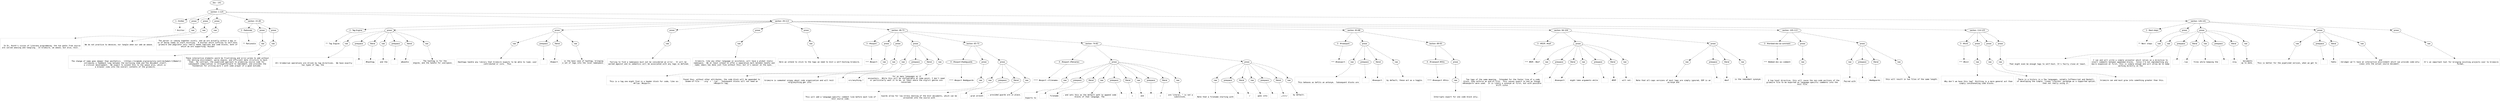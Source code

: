 digraph hierarchy {

node [fontname=Helvetica]
edge [style=dashed]

doc_0 [label="doc - 141"]


doc_0 -> { section_1}
{rank=same; section_1}

section_1 [label="section: 1-125"]


section_1 -> { header_2 prose_3 prose_4 prose_5 section_6 section_7 section_8}
{rank=same; header_2 prose_3 prose_4 prose_5 section_6 section_7 section_8}

header_2 [label="1 : Knitter"]

prose_3 [label="prose"]

prose_4 [label="prose"]

prose_5 [label="prose"]

section_6 [label="section: 15-28"]

section_7 [label="section: 29-113"]

section_8 [label="section: 126-141"]


header_2 -> leaf_9
leaf_9  [color=Gray,shape=rectangle,fontname=Inconsolata,label="* Knitter"]
prose_3 -> { raw_10}
{rank=same; raw_10}

raw_10 [label="raw"]


raw_10 -> leaf_11
leaf_11  [color=Gray,shape=rectangle,fontname=Inconsolata,label="


  In Dr. Knuth's vision of literate programming, the two paths from source
are called weaving and tangling.  In Grimoire, we weave, but also, knit. 
"]
prose_4 -> { raw_12}
{rank=same; raw_12}

raw_12 [label="raw"]


raw_12 -> leaf_13
leaf_13  [color=Gray,shape=rectangle,fontname=Inconsolata,label="
We do not practice to deceive, nor tangle when our web we weave.
"]
prose_5 -> { raw_14}
{rank=same; raw_14}

raw_14 [label="raw"]


raw_14 -> leaf_15
leaf_15  [color=Gray,shape=rectangle,fontname=Inconsolata,label="
The parser is coming together nicely, and we are actually within a day or 
so of being ready to start knitting.  A knitter which suffices to self-host 
grimoire and pegylator only really needs taglines and code blocks, both of
which we are supporting. Huzzah!

"]
section_6 -> { header_16 prose_17 prose_18}
{rank=same; header_16 prose_17 prose_18}

header_16 [label="2 : Rationale"]

prose_17 [label="prose"]

prose_18 [label="prose"]


header_16 -> leaf_19
leaf_19  [color=Gray,shape=rectangle,fontname=Inconsolata,label="** Rationale"]
prose_17 -> { raw_20}
{rank=same; raw_20}

raw_20 [label="raw"]


raw_20 -> leaf_21
leaf_21  [color=Gray,shape=rectangle,fontname=Inconsolata,label="

  The change of name goes deeper than aesthetics.  [[https://orgmode.org/worg/org-contrib/babel/][Babel]]
introduces a feedback loop between the enclosing code and the document itself,
a critical development.  We expect to extend this to the weave also, which is 
a browser view into the overall contents of the grimoire.
"]
prose_18 -> { raw_22}
{rank=same; raw_22}

raw_22 [label="raw"]


raw_22 -> leaf_23
leaf_23  [color=Gray,shape=rectangle,fontname=Inconsolata,label="
These interactive elements would be frustrating and error-prone to add without
the editing environment, parse engine, and efficient data structure to back
them.  By contrast, the pipelined approach to producing source code for 
subsequent compiliation is straightforward to implement, and provides the
foundation for writing pure C with some prayer of a good outcome. 

"]
section_7 -> { header_24 prose_25 prose_26 prose_27 prose_28 prose_29 section_30 section_31 section_32 section_33 section_34}
{rank=same; header_24 prose_25 prose_26 prose_27 prose_28 prose_29 section_30 section_31 section_32 section_33 section_34}

header_24 [label="2 : Tag Engine"]

prose_25 [label="prose"]

prose_26 [label="prose"]

prose_27 [label="prose"]

prose_28 [label="prose"]

prose_29 [label="prose"]

section_30 [label="section: 49-73"]

section_31 [label="section: 83-88"]

section_32 [label="section: 94-104"]

section_33 [label="section: 105-113"]

section_34 [label="section: 114-125"]


header_24 -> leaf_35
leaf_35  [color=Gray,shape=rectangle,fontname=Inconsolata,label="** Tag Engine"]
prose_25 -> { raw_36 prespace_37 literal_38 raw_39 prespace_40 literal_41 raw_42}
{rank=same; raw_36 prespace_37 literal_38 raw_39 prespace_40 literal_41 raw_42}

raw_36 [label="raw"]

prespace_37 [label="prespace"]

literal_38 [label="literal"]

raw_39 [label="raw"]

prespace_40 [label="prespace"]

literal_41 [label="literal"]

raw_42 [label="raw"]


raw_36 -> leaf_43
leaf_43  [color=Gray,shape=rectangle,fontname=Inconsolata,label="

  All Grimmorian operations are driven by tag directives.  We have exactly
two types of tag, the"]
prespace_37 -> leaf_44
leaf_44  [color=Gray,shape=rectangle,fontname=Inconsolata,label=" "]
literal_38 -> leaf_45
leaf_45  [color=Gray,shape=rectangle,fontname=Inconsolata,label="#hashtag"]
raw_39 -> leaf_46
leaf_46  [color=Gray,shape=rectangle,fontname=Inconsolata,label=" and the"]
prespace_40 -> leaf_47
leaf_47  [color=Gray,shape=rectangle,fontname=Inconsolata,label=" "]
literal_41 -> leaf_48
leaf_48  [color=Gray,shape=rectangle,fontname=Inconsolata,label="@handle"]
raw_42 -> leaf_49
leaf_49  [color=Gray,shape=rectangle,fontname=Inconsolata,label=".  The hashtag is for the
engine, and the handle for userspace. 
"]
prose_26 -> { raw_50 prespace_51 literal_52 raw_53}
{rank=same; raw_50 prespace_51 literal_52 raw_53}

raw_50 [label="raw"]

prespace_51 [label="prespace"]

literal_52 [label="literal"]

raw_53 [label="raw"]


raw_50 -> leaf_54
leaf_54  [color=Gray,shape=rectangle,fontname=Inconsolata,label="
Hashtags handle any library that Grimoire expects to be able to load, user
contributed or core.  Thus"]
prespace_51 -> leaf_55
leaf_55  [color=Gray,shape=rectangle,fontname=Inconsolata,label=" "]
literal_52 -> leaf_56
leaf_56  [color=Gray,shape=rectangle,fontname=Inconsolata,label="#import"]
raw_53 -> leaf_57
leaf_57  [color=Gray,shape=rectangle,fontname=Inconsolata,label=" is the base case of hashtag, bringing
a set of tags into the local namespace.
"]
prose_27 -> { raw_58}
{rank=same; raw_58}

raw_58 [label="raw"]


raw_58 -> leaf_59
leaf_59  [color=Gray,shape=rectangle,fontname=Inconsolata,label="
Failing to find a namespace must not be considered an error.  It will be 
warned against and no semantics will be associated with any tags so defined.
"]
prose_28 -> { raw_60}
{rank=same; raw_60}

raw_60 [label="raw"]


raw_60 -> leaf_61
leaf_61  [color=Gray,shape=rectangle,fontname=Inconsolata,label="
Grimoire, like any other language in existence, will have a global static
namespace.  We at least intend to offer a separation mark between handle and
name; emacs has done just fine without this, but it's easier on the eyes. 
"]
prose_29 -> { raw_62}
{rank=same; raw_62}

raw_62 [label="raw"]


raw_62 -> leaf_63
leaf_63  [color=Gray,shape=rectangle,fontname=Inconsolata,label="
Here we intend to stick to the tags we need to knit a self-hosting Grimoire. 

"]
section_30 -> { header_64 prose_65 prose_66 prose_67 section_68 section_69}
{rank=same; header_64 prose_65 prose_66 prose_67 section_68 section_69}

header_64 [label="3 : #export"]

prose_65 [label="prose"]

prose_66 [label="prose"]

prose_67 [label="prose"]

section_68 [label="section: 65-73"]

section_69 [label="section: 74-82"]


header_64 -> leaf_70
leaf_70  [color=Gray,shape=rectangle,fontname=Inconsolata,label="*** #export"]
prose_65 -> { raw_71}
{rank=same; raw_71}

raw_71 [label="raw"]


raw_71 -> leaf_72
leaf_72  [color=Gray,shape=rectangle,fontname=Inconsolata,label="

  This is a tag one might find in a header block for code, like so:
=#!lua  #export=.  
"]
prose_66 -> { raw_73}
{rank=same; raw_73}

raw_73 [label="raw"]


raw_73 -> leaf_74
leaf_74  [color=Gray,shape=rectangle,fontname=Inconsolata,label="
Found thus, without other attributes, the code block will be appended to
$name-of-file - '.org' + '.lua'.  Subsequent blocks will not need an
=#export= tag. 
"]
prose_67 -> { raw_75 prespace_76 literal_77 raw_78}
{rank=same; raw_75 prespace_76 literal_77 raw_78}

raw_75 [label="raw"]

prespace_76 [label="prespace"]

literal_77 [label="literal"]

raw_78 [label="raw"]


raw_75 -> leaf_79
leaf_79  [color=Gray,shape=rectangle,fontname=Inconsolata,label="
Grimoire is somewhat snippy about code organization and will knit 
=org/anything.gm= into"]
prespace_76 -> leaf_80
leaf_80  [color=Gray,shape=rectangle,fontname=Inconsolata,label=" "]
literal_77 -> leaf_81
leaf_81  [color=Gray,shape=rectangle,fontname=Inconsolata,label="src/anything.*"]
raw_78 -> leaf_82
leaf_82  [color=Gray,shape=rectangle,fontname=Inconsolata,label=" for as many languages as it
encounters.  While this will be configurable at some point, I don't need
or particularly want it to be, at least where the org/src genres are
concerned.

"]
section_68 -> { header_83 prose_84 prose_85}
{rank=same; header_83 prose_84 prose_85}

header_83 [label="4 : #export #addguards"]

prose_84 [label="prose"]

prose_85 [label="prose"]


header_83 -> leaf_86
leaf_86  [color=Gray,shape=rectangle,fontname=Inconsolata,label="**** #export #addguards"]
prose_84 -> { raw_87}
{rank=same; raw_87}

raw_87 [label="raw"]


raw_87 -> leaf_88
leaf_88  [color=Gray,shape=rectangle,fontname=Inconsolata,label="

 This will add a language-specific comment line before each line of 
knit source code.
"]
prose_85 -> { raw_89 prespace_90 literal_91 raw_92}
{rank=same; raw_89 prespace_90 literal_91 raw_92}

raw_89 [label="raw"]

prespace_90 [label="prespace"]

literal_91 [label="literal"]

raw_92 [label="raw"]


raw_89 -> leaf_93
leaf_93  [color=Gray,shape=rectangle,fontname=Inconsolata,label="
Guards allow for low-stress editing of the knit documents, which can be
unraveled into the source with"]
prespace_90 -> leaf_94
leaf_94  [color=Gray,shape=rectangle,fontname=Inconsolata,label=" "]
literal_91 -> leaf_95
leaf_95  [color=Gray,shape=rectangle,fontname=Inconsolata,label="grym unravel"]
raw_92 -> leaf_96
leaf_96  [color=Gray,shape=rectangle,fontname=Inconsolata,label=", provided guards are in place.

"]
section_69 -> { header_97 prose_98 prose_99}
{rank=same; header_97 prose_98 prose_99}

header_97 [label="4 : #export «filename»"]

prose_98 [label="prose"]

prose_99 [label="prose"]


header_97 -> leaf_100
leaf_100  [color=Gray,shape=rectangle,fontname=Inconsolata,label="**** #export «filename»"]
prose_98 -> { raw_101 prespace_102 literal_103 raw_104 prespace_105 literal_106 raw_107 prespace_108 literal_109 raw_110}
{rank=same; raw_101 prespace_102 literal_103 raw_104 prespace_105 literal_106 raw_107 prespace_108 literal_109 raw_110}

raw_101 [label="raw"]

prespace_102 [label="prespace"]

literal_103 [label="literal"]

raw_104 [label="raw"]

prespace_105 [label="prespace"]

literal_106 [label="literal"]

raw_107 [label="raw"]

prespace_108 [label="prespace"]

literal_109 [label="literal"]

raw_110 [label="raw"]


raw_101 -> leaf_111
leaf_111  [color=Gray,shape=rectangle,fontname=Inconsolata,label="

Exports to"]
prespace_102 -> leaf_112
leaf_112  [color=Gray,shape=rectangle,fontname=Inconsolata,label=" "]
literal_103 -> leaf_113
leaf_113  [color=Gray,shape=rectangle,fontname=Inconsolata,label="filename"]
raw_104 -> leaf_114
leaf_114  [color=Gray,shape=rectangle,fontname=Inconsolata,label=", and sets this as the default path to append code
blocks of that language. The"]
prespace_105 -> leaf_115
leaf_115  [color=Gray,shape=rectangle,fontname=Inconsolata,label=" "]
literal_106 -> leaf_116
leaf_116  [color=Gray,shape=rectangle,fontname=Inconsolata,label="«"]
raw_107 -> leaf_117
leaf_117  [color=Gray,shape=rectangle,fontname=Inconsolata,label=" and"]
prespace_108 -> leaf_118
leaf_118  [color=Gray,shape=rectangle,fontname=Inconsolata,label=" "]
literal_109 -> leaf_119
leaf_119  [color=Gray,shape=rectangle,fontname=Inconsolata,label="»"]
raw_110 -> leaf_120
leaf_120  [color=Gray,shape=rectangle,fontname=Inconsolata,label=" are literal, \" is not a
substitute.
"]
prose_99 -> { raw_121 prespace_122 literal_123 raw_124 prespace_125 literal_126 raw_127}
{rank=same; raw_121 prespace_122 literal_123 raw_124 prespace_125 literal_126 raw_127}

raw_121 [label="raw"]

prespace_122 [label="prespace"]

literal_123 [label="literal"]

raw_124 [label="raw"]

prespace_125 [label="prespace"]

literal_126 [label="literal"]

raw_127 [label="raw"]


raw_121 -> leaf_128
leaf_128  [color=Gray,shape=rectangle,fontname=Inconsolata,label="
Note that a filename starting with"]
prespace_122 -> leaf_129
leaf_129  [color=Gray,shape=rectangle,fontname=Inconsolata,label=" "]
literal_123 -> leaf_130
leaf_130  [color=Gray,shape=rectangle,fontname=Inconsolata,label="/"]
raw_124 -> leaf_131
leaf_131  [color=Gray,shape=rectangle,fontname=Inconsolata,label=" goes into"]
prespace_125 -> leaf_132
leaf_132  [color=Gray,shape=rectangle,fontname=Inconsolata,label=" "]
literal_126 -> leaf_133
leaf_133  [color=Gray,shape=rectangle,fontname=Inconsolata,label="…/src/"]
raw_127 -> leaf_134
leaf_134  [color=Gray,shape=rectangle,fontname=Inconsolata,label=" by default. 

"]
section_31 -> { header_135 prose_136 section_137}
{rank=same; header_135 prose_136 section_137}

header_135 [label="3 : #noexport"]

prose_136 [label="prose"]

section_137 [label="section: 89-93"]


header_135 -> leaf_138
leaf_138  [color=Gray,shape=rectangle,fontname=Inconsolata,label="*** #noexport"]
prose_136 -> { raw_139 prespace_140 literal_141 raw_142}
{rank=same; raw_139 prespace_140 literal_141 raw_142}

raw_139 [label="raw"]

prespace_140 [label="prespace"]

literal_141 [label="literal"]

raw_142 [label="raw"]


raw_139 -> leaf_143
leaf_143  [color=Gray,shape=rectangle,fontname=Inconsolata,label="

  This behaves as befits an antonym.  Subsequent blocks are"]
prespace_140 -> leaf_144
leaf_144  [color=Gray,shape=rectangle,fontname=Inconsolata,label=" "]
literal_141 -> leaf_145
leaf_145  [color=Gray,shape=rectangle,fontname=Inconsolata,label="#noexport"]
raw_142 -> leaf_146
leaf_146  [color=Gray,shape=rectangle,fontname=Inconsolata,label="
by default, these act as a toggle.

"]
section_137 -> { header_147 prose_148}
{rank=same; header_147 prose_148}

header_147 [label="4 : #noexport #this"]

prose_148 [label="prose"]


header_147 -> leaf_149
leaf_149  [color=Gray,shape=rectangle,fontname=Inconsolata,label="**** #noexport #this"]
prose_148 -> { raw_150}
{rank=same; raw_150}

raw_150 [label="raw"]


raw_150 -> leaf_151
leaf_151  [color=Gray,shape=rectangle,fontname=Inconsolata,label="

  Interrupts export for one code block only. 

"]
section_32 -> { header_152 prose_153 prose_154}
{rank=same; header_152 prose_153 prose_154}

header_152 [label="3 : #EOF, #eof"]

prose_153 [label="prose"]

prose_154 [label="prose"]


header_152 -> leaf_155
leaf_155  [color=Gray,shape=rectangle,fontname=Inconsolata,label="*** #EOF, #eof"]
prose_153 -> { raw_156 prespace_157 literal_158 raw_159 prespace_160 literal_161 raw_162}
{rank=same; raw_156 prespace_157 literal_158 raw_159 prespace_160 literal_161 raw_162}

raw_156 [label="raw"]

prespace_157 [label="prespace"]

literal_158 [label="literal"]

raw_159 [label="raw"]

prespace_160 [label="prespace"]

literal_161 [label="literal"]

raw_162 [label="raw"]


raw_156 -> leaf_163
leaf_163  [color=Gray,shape=rectangle,fontname=Inconsolata,label="

  Two tags of the same meaning.  Intended for the footer line of a code
block, they enforce an end-of-file.  This causes export to end as though
=#noexport= were used.  It is likely a synonym at first, but with possible
drift since"]
prespace_157 -> leaf_164
leaf_164  [color=Gray,shape=rectangle,fontname=Inconsolata,label=" "]
literal_158 -> leaf_165
leaf_165  [color=Gray,shape=rectangle,fontname=Inconsolata,label="#noexport"]
raw_159 -> leaf_166
leaf_166  [color=Gray,shape=rectangle,fontname=Inconsolata,label=" might take arguments while"]
prespace_160 -> leaf_167
leaf_167  [color=Gray,shape=rectangle,fontname=Inconsolata,label=" "]
literal_161 -> leaf_168
leaf_168  [color=Gray,shape=rectangle,fontname=Inconsolata,label="#EOF"]
raw_162 -> leaf_169
leaf_169  [color=Gray,shape=rectangle,fontname=Inconsolata,label=" will not.
"]
prose_154 -> { raw_170 prespace_171 literal_172 raw_173}
{rank=same; raw_170 prespace_171 literal_172 raw_173}

raw_170 [label="raw"]

prespace_171 [label="prespace"]

literal_172 [label="literal"]

raw_173 [label="raw"]


raw_170 -> leaf_174
leaf_174  [color=Gray,shape=rectangle,fontname=Inconsolata,label="
Note that all-caps versions of most tags are simply ignored, EOF is an
acronym and"]
prespace_171 -> leaf_175
leaf_175  [color=Gray,shape=rectangle,fontname=Inconsolata,label=" "]
literal_172 -> leaf_176
leaf_176  [color=Gray,shape=rectangle,fontname=Inconsolata,label="#eof"]
raw_173 -> leaf_177
leaf_177  [color=Gray,shape=rectangle,fontname=Inconsolata,label=" is the redundant synonym.

"]
section_33 -> { header_178 prose_179 prose_180}
{rank=same; header_178 prose_179 prose_180}

header_178 [label="3 : #embed-doc-as-comment"]

prose_179 [label="prose"]

prose_180 [label="prose"]


header_178 -> leaf_181
leaf_181  [color=Gray,shape=rectangle,fontname=Inconsolata,label="*** #embed-doc-as-comment"]
prose_179 -> { raw_182}
{rank=same; raw_182}

raw_182 [label="raw"]


raw_182 -> leaf_183
leaf_183  [color=Gray,shape=rectangle,fontname=Inconsolata,label="

  A top-level directive, this will cause the non-code portions of the
grimoire file to be exported as language-specific comments into the 
knit file.
"]
prose_180 -> { raw_184 prespace_185 literal_186 raw_187}
{rank=same; raw_184 prespace_185 literal_186 raw_187}

raw_184 [label="raw"]

prespace_185 [label="prespace"]

literal_186 [label="literal"]

raw_187 [label="raw"]


raw_184 -> leaf_188
leaf_188  [color=Gray,shape=rectangle,fontname=Inconsolata,label="
Paired with"]
prespace_185 -> leaf_189
leaf_189  [color=Gray,shape=rectangle,fontname=Inconsolata,label=" "]
literal_186 -> leaf_190
leaf_190  [color=Gray,shape=rectangle,fontname=Inconsolata,label="#addguards"]
raw_187 -> leaf_191
leaf_191  [color=Gray,shape=rectangle,fontname=Inconsolata,label=" this will result in two files of the same length.

"]
section_34 -> { header_192 prose_193 prose_194 prose_195}
{rank=same; header_192 prose_193 prose_194 prose_195}

header_192 [label="3 : #knit"]

prose_193 [label="prose"]

prose_194 [label="prose"]

prose_195 [label="prose"]


header_192 -> leaf_196
leaf_196  [color=Gray,shape=rectangle,fontname=Inconsolata,label="*** #knit"]
prose_193 -> { raw_197}
{rank=same; raw_197}

raw_197 [label="raw"]


raw_197 -> leaf_198
leaf_198  [color=Gray,shape=rectangle,fontname=Inconsolata,label="

  Why don't we have this tag?  Knitting is a more general act than
simply concatenating code blocks. 
"]
prose_194 -> { raw_199}
{rank=same; raw_199}

raw_199 [label="raw"]


raw_199 -> leaf_200
leaf_200  [color=Gray,shape=rectangle,fontname=Inconsolata,label="
There is a history in a few languages, notably Coffeescript and Haskell,
of developing the simple 'linear literate' paradigm as a supported option,
then not really using it. 
"]
prose_195 -> { raw_201}
{rank=same; raw_201}

raw_201 [label="raw"]


raw_201 -> leaf_202
leaf_202  [color=Gray,shape=rectangle,fontname=Inconsolata,label="
Grimoire can and must grow into something greater than this. 

"]
section_8 -> { header_203 prose_204 prose_205 prose_206 prose_207}
{rank=same; header_203 prose_204 prose_205 prose_206 prose_207}

header_203 [label="2 : Next steps"]

prose_204 [label="prose"]

prose_205 [label="prose"]

prose_206 [label="prose"]

prose_207 [label="prose"]


header_203 -> leaf_208
leaf_208  [color=Gray,shape=rectangle,fontname=Inconsolata,label="** Next steps"]
prose_204 -> { raw_209}
{rank=same; raw_209}

raw_209 [label="raw"]


raw_209 -> leaf_210
leaf_210  [color=Gray,shape=rectangle,fontname=Inconsolata,label="

  That might even be enough tags to self-host. It's fairly close at least. 
"]
prose_205 -> { raw_211 prespace_212 literal_213 raw_214 prespace_215 literal_216 raw_217}
{rank=same; raw_211 prespace_212 literal_213 raw_214 prespace_215 literal_216 raw_217}

raw_211 [label="raw"]

prespace_212 [label="prespace"]

literal_213 [label="literal"]

raw_214 [label="raw"]

prespace_215 [label="prespace"]

literal_216 [label="literal"]

raw_217 [label="raw"]


raw_211 -> leaf_218
leaf_218  [color=Gray,shape=rectangle,fontname=Inconsolata,label="
I can and will write a simple unraveler which relies on a directive to
insert comments between appended blocks.  Since I'm not implementing any 
macro expansion at first, this is simple enough and will allow me to keep
working directly on the"]
prespace_212 -> leaf_219
leaf_219  [color=Gray,shape=rectangle,fontname=Inconsolata,label=" "]
literal_213 -> leaf_220
leaf_220  [color=Gray,shape=rectangle,fontname=Inconsolata,label=".lua"]
raw_214 -> leaf_221
leaf_221  [color=Gray,shape=rectangle,fontname=Inconsolata,label=" files while keeping the"]
prespace_215 -> leaf_222
leaf_222  [color=Gray,shape=rectangle,fontname=Inconsolata,label=" "]
literal_216 -> leaf_223
leaf_223  [color=Gray,shape=rectangle,fontname=Inconsolata,label="/org"]
raw_217 -> leaf_224
leaf_224  [color=Gray,shape=rectangle,fontname=Inconsolata,label=" documents
up to date.
"]
prose_206 -> { raw_225 prespace_226 literal_227 raw_228}
{rank=same; raw_225 prespace_226 literal_227 raw_228}

raw_225 [label="raw"]

prespace_226 [label="prespace"]

literal_227 [label="literal"]

raw_228 [label="raw"]


raw_225 -> leaf_229
leaf_229  [color=Gray,shape=rectangle,fontname=Inconsolata,label="
This is better for the pipelined version, when we get to"]
prespace_226 -> leaf_230
leaf_230  [color=Gray,shape=rectangle,fontname=Inconsolata,label=" "]
literal_227 -> leaf_231
leaf_231  [color=Gray,shape=rectangle,fontname=Inconsolata,label="femto"]
raw_228 -> leaf_232
leaf_232  [color=Gray,shape=rectangle,fontname=Inconsolata,label=" and
=bridge= we'll have an interactive environment which can provide code-only
views into the actual source document. 
"]
prose_207 -> { raw_233}
{rank=same; raw_233}

raw_233 [label="raw"]


raw_233 -> leaf_234
leaf_234  [color=Gray,shape=rectangle,fontname=Inconsolata,label="
It's an important tool for bringing existing projects over to Grimoire
format. "]

}
